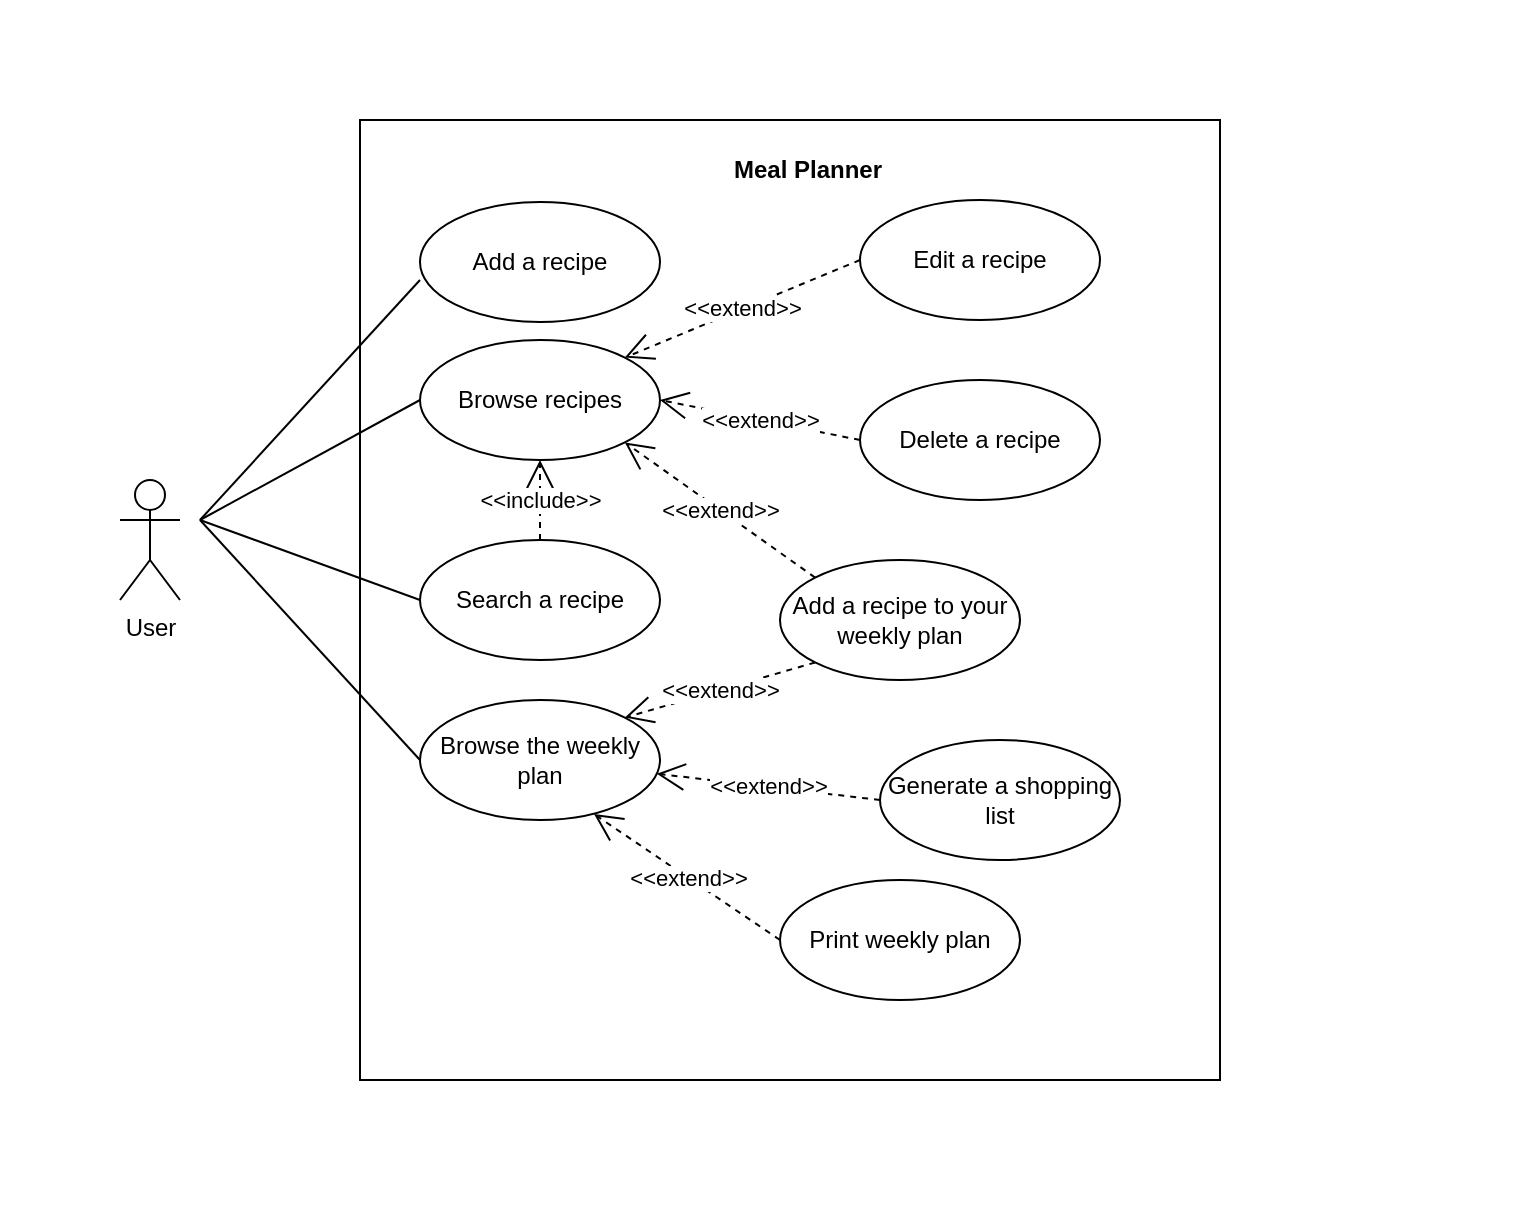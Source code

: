 <mxfile version="28.1.0">
  <diagram name="Strona-1" id="aES41IwsONTO-E5nXfPD">
    <mxGraphModel dx="1301" dy="771" grid="1" gridSize="10" guides="1" tooltips="1" connect="1" arrows="1" fold="1" page="1" pageScale="1" pageWidth="827" pageHeight="1169" math="0" shadow="0">
      <root>
        <mxCell id="0" />
        <mxCell id="1" parent="0" />
        <mxCell id="A0_-gni38jgJT02VdXeb-32" value="" style="rounded=0;whiteSpace=wrap;html=1;strokeColor=none;" vertex="1" parent="1">
          <mxGeometry x="10" y="90" width="760" height="610" as="geometry" />
        </mxCell>
        <mxCell id="A0_-gni38jgJT02VdXeb-6" value="" style="html=1;whiteSpace=wrap;" vertex="1" parent="1">
          <mxGeometry x="190" y="150" width="430" height="480" as="geometry" />
        </mxCell>
        <mxCell id="A0_-gni38jgJT02VdXeb-7" value="&lt;b&gt;Meal Planner&lt;/b&gt;" style="text;strokeColor=none;align=center;fillColor=none;html=1;verticalAlign=middle;whiteSpace=wrap;rounded=0;" vertex="1" parent="1">
          <mxGeometry x="361" y="160" width="106" height="30" as="geometry" />
        </mxCell>
        <mxCell id="A0_-gni38jgJT02VdXeb-8" value="User" style="shape=umlActor;verticalLabelPosition=bottom;verticalAlign=top;html=1;" vertex="1" parent="1">
          <mxGeometry x="70" y="330" width="30" height="60" as="geometry" />
        </mxCell>
        <mxCell id="A0_-gni38jgJT02VdXeb-9" value="Add a recipe" style="ellipse;whiteSpace=wrap;html=1;" vertex="1" parent="1">
          <mxGeometry x="220" y="191" width="120" height="60" as="geometry" />
        </mxCell>
        <mxCell id="A0_-gni38jgJT02VdXeb-10" value="Browse recipes" style="ellipse;whiteSpace=wrap;html=1;" vertex="1" parent="1">
          <mxGeometry x="220" y="260" width="120" height="60" as="geometry" />
        </mxCell>
        <mxCell id="A0_-gni38jgJT02VdXeb-12" value="Edit a recipe" style="ellipse;whiteSpace=wrap;html=1;" vertex="1" parent="1">
          <mxGeometry x="440" y="190" width="120" height="60" as="geometry" />
        </mxCell>
        <mxCell id="A0_-gni38jgJT02VdXeb-13" value="Delete a recipe" style="ellipse;whiteSpace=wrap;html=1;" vertex="1" parent="1">
          <mxGeometry x="440" y="280" width="120" height="60" as="geometry" />
        </mxCell>
        <mxCell id="A0_-gni38jgJT02VdXeb-14" value="&amp;lt;&amp;lt;extend&amp;gt;&amp;gt;" style="endArrow=open;endSize=12;dashed=1;html=1;rounded=0;entryX=1;entryY=0;entryDx=0;entryDy=0;exitX=0;exitY=0.5;exitDx=0;exitDy=0;" edge="1" parent="1" source="A0_-gni38jgJT02VdXeb-12" target="A0_-gni38jgJT02VdXeb-10">
          <mxGeometry width="160" relative="1" as="geometry">
            <mxPoint x="370" y="241.33" as="sourcePoint" />
            <mxPoint x="230" y="259.997" as="targetPoint" />
          </mxGeometry>
        </mxCell>
        <mxCell id="A0_-gni38jgJT02VdXeb-15" value="&amp;lt;&amp;lt;extend&amp;gt;&amp;gt;" style="endArrow=open;endSize=12;dashed=1;html=1;rounded=0;exitX=0;exitY=0.5;exitDx=0;exitDy=0;entryX=1;entryY=0.5;entryDx=0;entryDy=0;" edge="1" parent="1" target="A0_-gni38jgJT02VdXeb-10">
          <mxGeometry width="160" relative="1" as="geometry">
            <mxPoint x="440" y="310" as="sourcePoint" />
            <mxPoint x="322" y="359" as="targetPoint" />
          </mxGeometry>
        </mxCell>
        <mxCell id="A0_-gni38jgJT02VdXeb-16" value="Search a recipe" style="ellipse;whiteSpace=wrap;html=1;" vertex="1" parent="1">
          <mxGeometry x="220" y="360" width="120" height="60" as="geometry" />
        </mxCell>
        <mxCell id="A0_-gni38jgJT02VdXeb-17" value="&amp;lt;&amp;lt;include&amp;gt;&amp;gt;" style="endArrow=open;endSize=12;dashed=1;html=1;rounded=0;entryX=0.5;entryY=1;entryDx=0;entryDy=0;" edge="1" parent="1" source="A0_-gni38jgJT02VdXeb-16" target="A0_-gni38jgJT02VdXeb-10">
          <mxGeometry width="160" relative="1" as="geometry">
            <mxPoint x="380" y="350" as="sourcePoint" />
            <mxPoint x="280" y="330" as="targetPoint" />
          </mxGeometry>
        </mxCell>
        <mxCell id="A0_-gni38jgJT02VdXeb-18" value="Add a recipe to your weekly plan" style="ellipse;whiteSpace=wrap;html=1;" vertex="1" parent="1">
          <mxGeometry x="400" y="370" width="120" height="60" as="geometry" />
        </mxCell>
        <mxCell id="A0_-gni38jgJT02VdXeb-19" value="&amp;lt;&amp;lt;extend&amp;gt;&amp;gt;" style="endArrow=open;endSize=12;dashed=1;html=1;rounded=0;exitX=0;exitY=0;exitDx=0;exitDy=0;entryX=1;entryY=1;entryDx=0;entryDy=0;" edge="1" parent="1" source="A0_-gni38jgJT02VdXeb-18" target="A0_-gni38jgJT02VdXeb-10">
          <mxGeometry width="160" relative="1" as="geometry">
            <mxPoint x="420" y="330" as="sourcePoint" />
            <mxPoint x="320" y="310" as="targetPoint" />
          </mxGeometry>
        </mxCell>
        <mxCell id="A0_-gni38jgJT02VdXeb-20" value="Browse the weekly plan" style="ellipse;whiteSpace=wrap;html=1;" vertex="1" parent="1">
          <mxGeometry x="220" y="440" width="120" height="60" as="geometry" />
        </mxCell>
        <mxCell id="A0_-gni38jgJT02VdXeb-21" value="&amp;lt;&amp;lt;extend&amp;gt;&amp;gt;" style="endArrow=open;endSize=12;dashed=1;html=1;rounded=0;exitX=0;exitY=1;exitDx=0;exitDy=0;entryX=1;entryY=0;entryDx=0;entryDy=0;" edge="1" parent="1" source="A0_-gni38jgJT02VdXeb-18" target="A0_-gni38jgJT02VdXeb-20">
          <mxGeometry width="160" relative="1" as="geometry">
            <mxPoint x="438" y="539" as="sourcePoint" />
            <mxPoint x="340" y="470" as="targetPoint" />
          </mxGeometry>
        </mxCell>
        <mxCell id="A0_-gni38jgJT02VdXeb-22" value="Generate a shopping list" style="ellipse;whiteSpace=wrap;html=1;" vertex="1" parent="1">
          <mxGeometry x="450" y="460" width="120" height="60" as="geometry" />
        </mxCell>
        <mxCell id="A0_-gni38jgJT02VdXeb-24" value="Print weekly plan" style="ellipse;whiteSpace=wrap;html=1;" vertex="1" parent="1">
          <mxGeometry x="400" y="530" width="120" height="60" as="geometry" />
        </mxCell>
        <mxCell id="A0_-gni38jgJT02VdXeb-26" value="" style="endArrow=none;html=1;rounded=0;" edge="1" parent="1">
          <mxGeometry width="50" height="50" relative="1" as="geometry">
            <mxPoint x="110" y="350" as="sourcePoint" />
            <mxPoint x="220" y="230" as="targetPoint" />
          </mxGeometry>
        </mxCell>
        <mxCell id="A0_-gni38jgJT02VdXeb-27" value="" style="endArrow=none;html=1;rounded=0;entryX=0;entryY=0.5;entryDx=0;entryDy=0;" edge="1" parent="1" target="A0_-gni38jgJT02VdXeb-10">
          <mxGeometry width="50" height="50" relative="1" as="geometry">
            <mxPoint x="110" y="350" as="sourcePoint" />
            <mxPoint x="230" y="390" as="targetPoint" />
          </mxGeometry>
        </mxCell>
        <mxCell id="A0_-gni38jgJT02VdXeb-28" value="" style="endArrow=none;html=1;rounded=0;entryX=0;entryY=0.5;entryDx=0;entryDy=0;" edge="1" parent="1" target="A0_-gni38jgJT02VdXeb-16">
          <mxGeometry width="50" height="50" relative="1" as="geometry">
            <mxPoint x="110" y="350" as="sourcePoint" />
            <mxPoint x="260" y="340" as="targetPoint" />
          </mxGeometry>
        </mxCell>
        <mxCell id="A0_-gni38jgJT02VdXeb-29" value="" style="endArrow=none;html=1;rounded=0;entryX=0;entryY=0.5;entryDx=0;entryDy=0;" edge="1" parent="1" target="A0_-gni38jgJT02VdXeb-20">
          <mxGeometry width="50" height="50" relative="1" as="geometry">
            <mxPoint x="110" y="350" as="sourcePoint" />
            <mxPoint x="250" y="430" as="targetPoint" />
          </mxGeometry>
        </mxCell>
        <mxCell id="A0_-gni38jgJT02VdXeb-30" value="&amp;lt;&amp;lt;extend&amp;gt;&amp;gt;" style="endArrow=open;endSize=12;dashed=1;html=1;rounded=0;exitX=0;exitY=0.5;exitDx=0;exitDy=0;" edge="1" parent="1" source="A0_-gni38jgJT02VdXeb-22" target="A0_-gni38jgJT02VdXeb-20">
          <mxGeometry width="160" relative="1" as="geometry">
            <mxPoint x="400" y="490" as="sourcePoint" />
            <mxPoint x="330" y="490" as="targetPoint" />
          </mxGeometry>
        </mxCell>
        <mxCell id="A0_-gni38jgJT02VdXeb-31" value="&amp;lt;&amp;lt;extend&amp;gt;&amp;gt;" style="endArrow=open;endSize=12;dashed=1;html=1;rounded=0;exitX=0;exitY=0.5;exitDx=0;exitDy=0;entryX=0.725;entryY=0.95;entryDx=0;entryDy=0;entryPerimeter=0;" edge="1" parent="1" source="A0_-gni38jgJT02VdXeb-24" target="A0_-gni38jgJT02VdXeb-20">
          <mxGeometry width="160" relative="1" as="geometry">
            <mxPoint x="428" y="500" as="sourcePoint" />
            <mxPoint x="300" y="501" as="targetPoint" />
          </mxGeometry>
        </mxCell>
      </root>
    </mxGraphModel>
  </diagram>
</mxfile>
